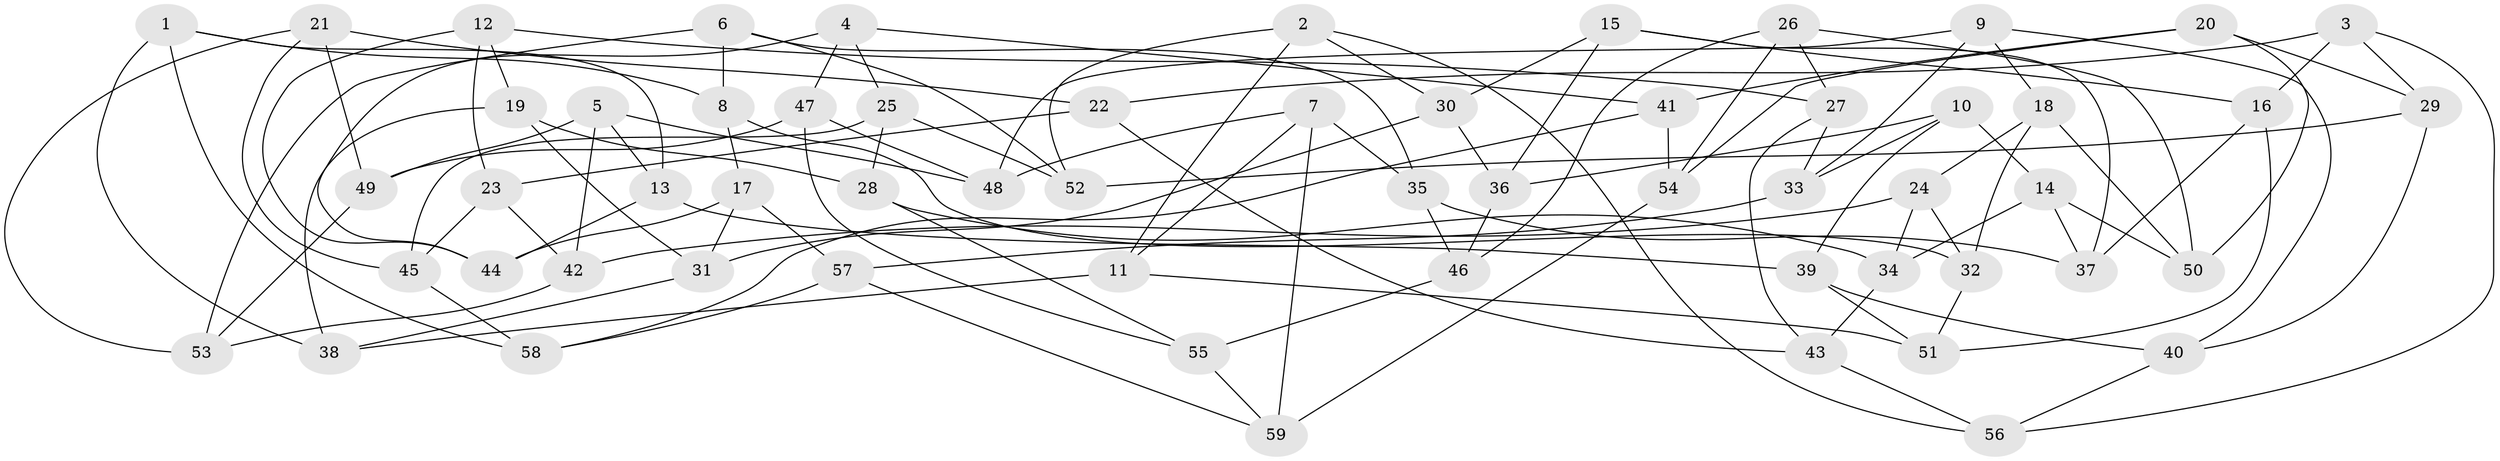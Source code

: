 // coarse degree distribution, {4: 0.7317073170731707, 9: 0.024390243902439025, 6: 0.12195121951219512, 8: 0.04878048780487805, 7: 0.024390243902439025, 5: 0.04878048780487805}
// Generated by graph-tools (version 1.1) at 2025/20/03/04/25 18:20:29]
// undirected, 59 vertices, 118 edges
graph export_dot {
graph [start="1"]
  node [color=gray90,style=filled];
  1;
  2;
  3;
  4;
  5;
  6;
  7;
  8;
  9;
  10;
  11;
  12;
  13;
  14;
  15;
  16;
  17;
  18;
  19;
  20;
  21;
  22;
  23;
  24;
  25;
  26;
  27;
  28;
  29;
  30;
  31;
  32;
  33;
  34;
  35;
  36;
  37;
  38;
  39;
  40;
  41;
  42;
  43;
  44;
  45;
  46;
  47;
  48;
  49;
  50;
  51;
  52;
  53;
  54;
  55;
  56;
  57;
  58;
  59;
  1 -- 8;
  1 -- 13;
  1 -- 58;
  1 -- 38;
  2 -- 52;
  2 -- 11;
  2 -- 56;
  2 -- 30;
  3 -- 56;
  3 -- 16;
  3 -- 29;
  3 -- 22;
  4 -- 47;
  4 -- 41;
  4 -- 25;
  4 -- 44;
  5 -- 42;
  5 -- 49;
  5 -- 13;
  5 -- 48;
  6 -- 52;
  6 -- 53;
  6 -- 8;
  6 -- 35;
  7 -- 59;
  7 -- 35;
  7 -- 11;
  7 -- 48;
  8 -- 17;
  8 -- 32;
  9 -- 40;
  9 -- 18;
  9 -- 33;
  9 -- 48;
  10 -- 33;
  10 -- 36;
  10 -- 14;
  10 -- 39;
  11 -- 51;
  11 -- 38;
  12 -- 44;
  12 -- 23;
  12 -- 27;
  12 -- 19;
  13 -- 39;
  13 -- 44;
  14 -- 34;
  14 -- 50;
  14 -- 37;
  15 -- 36;
  15 -- 16;
  15 -- 30;
  15 -- 37;
  16 -- 37;
  16 -- 51;
  17 -- 57;
  17 -- 44;
  17 -- 31;
  18 -- 50;
  18 -- 24;
  18 -- 32;
  19 -- 31;
  19 -- 38;
  19 -- 28;
  20 -- 50;
  20 -- 54;
  20 -- 41;
  20 -- 29;
  21 -- 53;
  21 -- 22;
  21 -- 49;
  21 -- 45;
  22 -- 43;
  22 -- 23;
  23 -- 45;
  23 -- 42;
  24 -- 42;
  24 -- 34;
  24 -- 32;
  25 -- 28;
  25 -- 52;
  25 -- 45;
  26 -- 54;
  26 -- 46;
  26 -- 50;
  26 -- 27;
  27 -- 43;
  27 -- 33;
  28 -- 34;
  28 -- 55;
  29 -- 40;
  29 -- 52;
  30 -- 31;
  30 -- 36;
  31 -- 38;
  32 -- 51;
  33 -- 57;
  34 -- 43;
  35 -- 37;
  35 -- 46;
  36 -- 46;
  39 -- 51;
  39 -- 40;
  40 -- 56;
  41 -- 54;
  41 -- 58;
  42 -- 53;
  43 -- 56;
  45 -- 58;
  46 -- 55;
  47 -- 49;
  47 -- 48;
  47 -- 55;
  49 -- 53;
  54 -- 59;
  55 -- 59;
  57 -- 59;
  57 -- 58;
}
